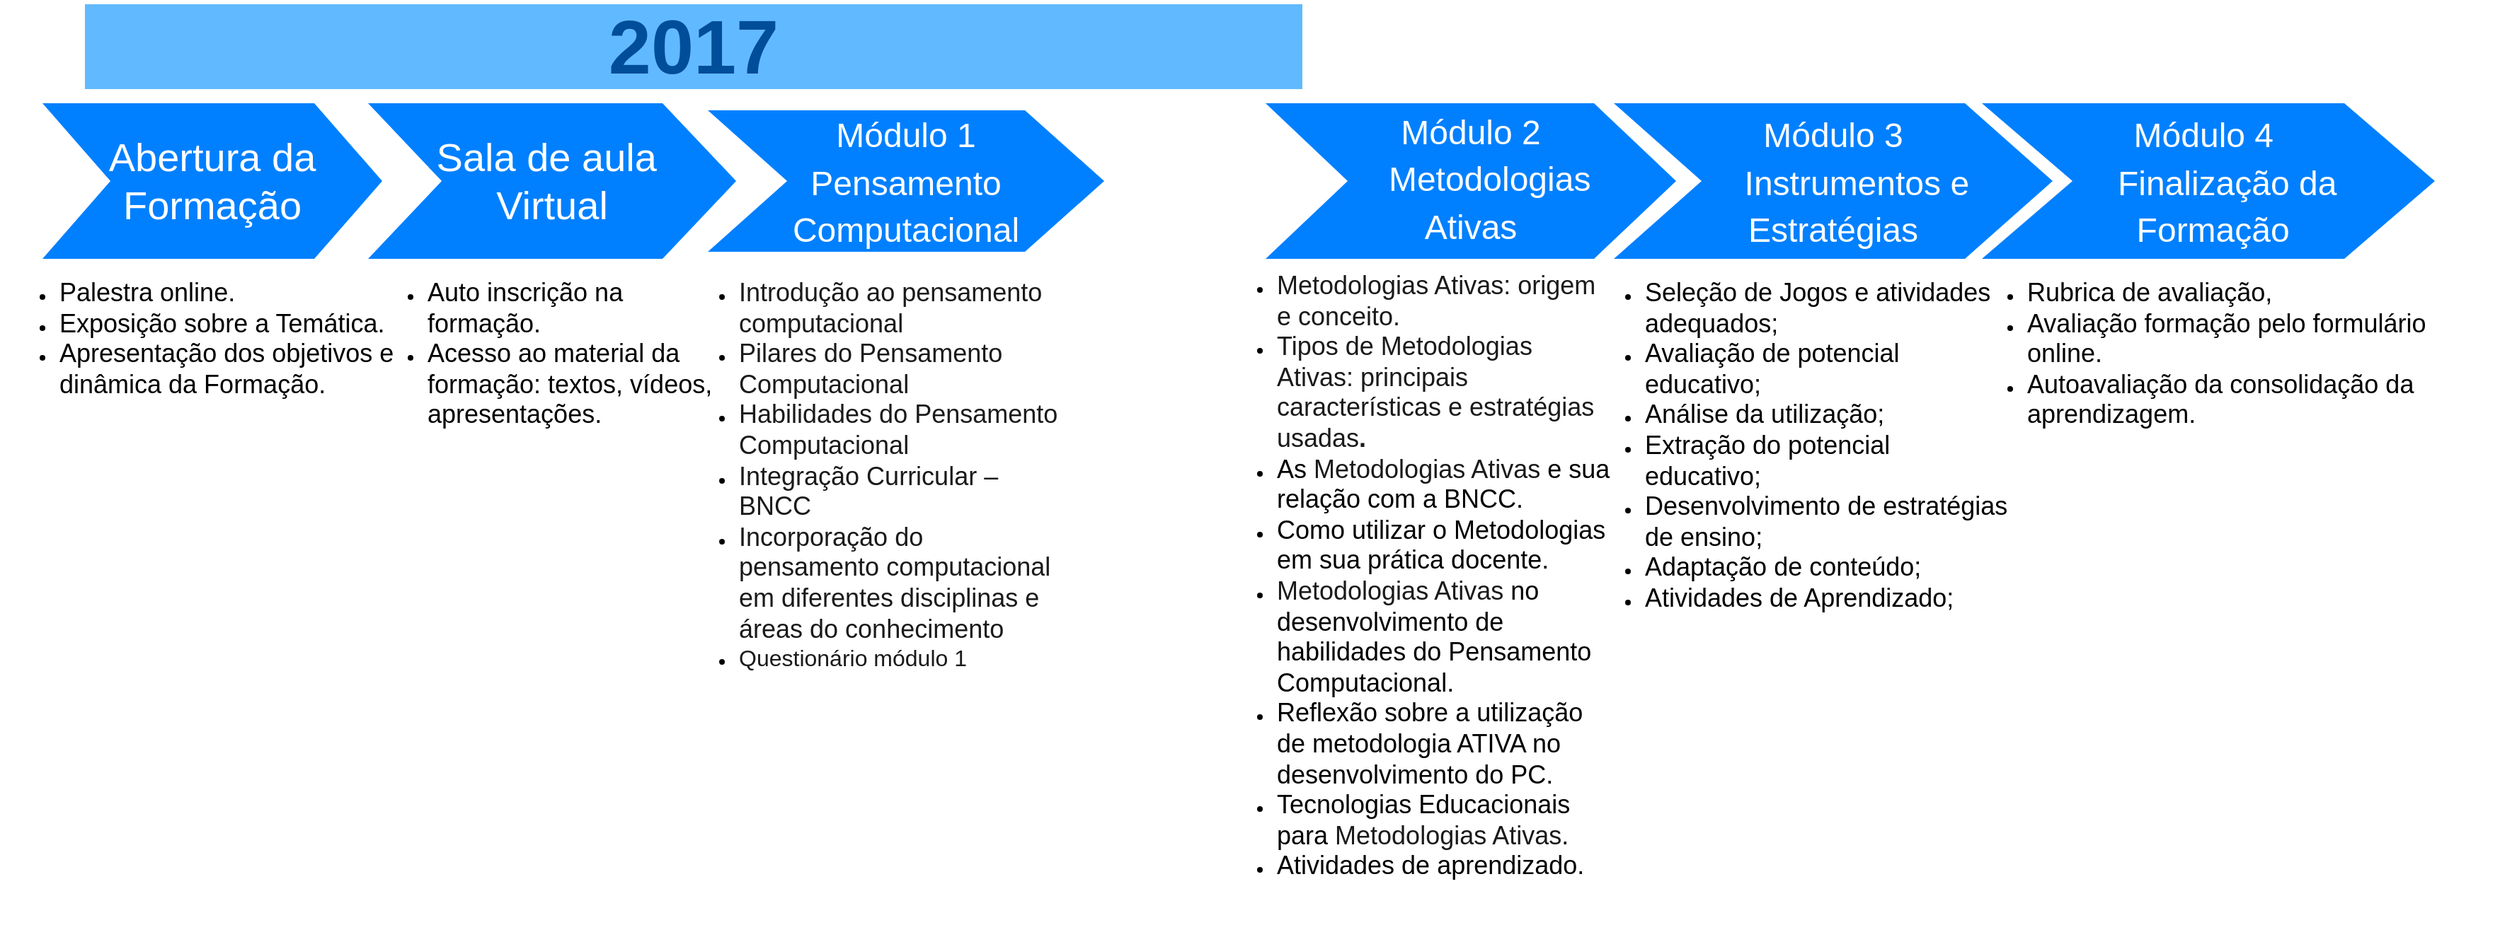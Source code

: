 <mxfile version="24.9.1">
  <diagram name="Page-1" id="d9b1e647-80fa-b4a2-5024-87a742678bcc">
    <mxGraphModel dx="1354" dy="558" grid="1" gridSize="10" guides="1" tooltips="1" connect="1" arrows="1" fold="1" page="1" pageScale="1" pageWidth="1100" pageHeight="850" background="none" math="0" shadow="0">
      <root>
        <mxCell id="0" />
        <mxCell id="1" parent="0" />
        <mxCell id="57fe6abec08f04cb-1" value="&lt;font style=&quot;vertical-align: inherit;&quot;&gt;&lt;font style=&quot;vertical-align: inherit;&quot;&gt;&lt;font style=&quot;vertical-align: inherit;&quot;&gt;&lt;font style=&quot;vertical-align: inherit;&quot;&gt;Abertura da Formação&lt;/font&gt;&lt;/font&gt;&lt;/font&gt;&lt;/font&gt;" style="shape=step;whiteSpace=wrap;html=1;fontSize=28;fillColor=#0080FF;fontColor=#FFFFFF;strokeColor=none;" parent="1" vertex="1">
          <mxGeometry x="90" y="180" width="240" height="110" as="geometry" />
        </mxCell>
        <mxCell id="57fe6abec08f04cb-7" value="2017" style="text;html=1;strokeColor=none;fillColor=#61BAFF;align=center;verticalAlign=middle;whiteSpace=wrap;fontSize=54;fontStyle=1;fontColor=#004D99;" parent="1" vertex="1">
          <mxGeometry x="120" y="110" width="860" height="60" as="geometry" />
        </mxCell>
        <mxCell id="57fe6abec08f04cb-8" value="&lt;ul&gt;&lt;li&gt;&lt;font style=&quot;vertical-align: inherit;&quot;&gt;&lt;font style=&quot;vertical-align: inherit;&quot;&gt;&lt;font style=&quot;vertical-align: inherit;&quot;&gt;&lt;font style=&quot;vertical-align: inherit; font-size: 18px;&quot;&gt;Palestra online.&lt;/font&gt;&lt;/font&gt;&lt;/font&gt;&lt;/font&gt;&lt;/li&gt;&lt;li&gt;&lt;font style=&quot;vertical-align: inherit;&quot;&gt;&lt;font style=&quot;vertical-align: inherit;&quot;&gt;&lt;font style=&quot;vertical-align: inherit;&quot;&gt;&lt;font style=&quot;vertical-align: inherit;&quot;&gt;&lt;font style=&quot;vertical-align: inherit;&quot;&gt;&lt;font style=&quot;vertical-align: inherit; font-size: 18px;&quot;&gt;Exposição sobre a Temática.&lt;/font&gt;&lt;/font&gt;&lt;/font&gt;&lt;/font&gt;&lt;/font&gt;&lt;/font&gt;&lt;/li&gt;&lt;li&gt;&lt;font style=&quot;vertical-align: inherit;&quot;&gt;&lt;font style=&quot;vertical-align: inherit;&quot;&gt;&lt;font style=&quot;vertical-align: inherit;&quot;&gt;&lt;font style=&quot;vertical-align: inherit;&quot;&gt;&lt;font style=&quot;vertical-align: inherit;&quot;&gt;&lt;font style=&quot;vertical-align: inherit; font-size: 18px;&quot;&gt;Apresentação dos objetivos e dinâmica da Formação.&lt;/font&gt;&lt;/font&gt;&lt;/font&gt;&lt;/font&gt;&lt;/font&gt;&lt;/font&gt;&lt;/li&gt;&lt;/ul&gt;" style="text;spacingTop=-5;fillColor=#ffffff;whiteSpace=wrap;html=1;align=left;fontSize=12;fontFamily=Helvetica;fillColor=none;strokeColor=none;" parent="1" vertex="1">
          <mxGeometry x="60" y="290" width="290" height="470" as="geometry" />
        </mxCell>
        <mxCell id="RWgRdP0euqAwSmPDSG8U-2" value="&lt;font style=&quot;vertical-align: inherit;&quot;&gt;&lt;font style=&quot;vertical-align: inherit;&quot;&gt;&lt;font style=&quot;vertical-align: inherit;&quot;&gt;&lt;font style=&quot;vertical-align: inherit;&quot;&gt;Sala de aula&amp;nbsp;&lt;/font&gt;&lt;/font&gt;&lt;/font&gt;&lt;/font&gt;&lt;div&gt;&lt;font style=&quot;vertical-align: inherit;&quot;&gt;&lt;font style=&quot;vertical-align: inherit;&quot;&gt;&lt;font style=&quot;vertical-align: inherit;&quot;&gt;&lt;font style=&quot;vertical-align: inherit;&quot;&gt;Virtual&lt;/font&gt;&lt;/font&gt;&lt;/font&gt;&lt;/font&gt;&lt;/div&gt;" style="shape=step;whiteSpace=wrap;html=1;fontSize=28;fillColor=#0080FF;fontColor=#FFFFFF;strokeColor=none;" vertex="1" parent="1">
          <mxGeometry x="320" y="180" width="260" height="110" as="geometry" />
        </mxCell>
        <mxCell id="RWgRdP0euqAwSmPDSG8U-3" value="&lt;ul&gt;&lt;li&gt;&lt;span style=&quot;font-size: 18px;&quot;&gt;Auto inscrição na formação.&lt;/span&gt;&lt;/li&gt;&lt;li&gt;&lt;span style=&quot;font-size: 18px;&quot;&gt;Acesso ao material da formação: textos, vídeos, apresentações.&lt;/span&gt;&lt;/li&gt;&lt;/ul&gt;" style="text;spacingTop=-5;fillColor=#ffffff;whiteSpace=wrap;html=1;align=left;fontSize=12;fontFamily=Helvetica;fillColor=none;strokeColor=none;" vertex="1" parent="1">
          <mxGeometry x="320" y="290" width="265" height="470" as="geometry" />
        </mxCell>
        <mxCell id="RWgRdP0euqAwSmPDSG8U-4" value="&lt;font style=&quot;vertical-align: inherit;&quot;&gt;&lt;font style=&quot;vertical-align: inherit;&quot;&gt;&lt;font style=&quot;vertical-align: inherit;&quot;&gt;&lt;font style=&quot;vertical-align: inherit; font-size: 24px;&quot;&gt;Módulo 1&lt;/font&gt;&lt;/font&gt;&lt;/font&gt;&lt;/font&gt;&lt;div&gt;&lt;font style=&quot;vertical-align: inherit;&quot;&gt;&lt;font style=&quot;vertical-align: inherit;&quot;&gt;&lt;font style=&quot;vertical-align: inherit;&quot;&gt;&lt;font style=&quot;vertical-align: inherit; font-size: 24px;&quot;&gt;Pensamento Computacional&lt;/font&gt;&lt;/font&gt;&lt;/font&gt;&lt;/font&gt;&lt;/div&gt;" style="shape=step;whiteSpace=wrap;html=1;fontSize=28;fillColor=#0080FF;fontColor=#FFFFFF;strokeColor=none;" vertex="1" parent="1">
          <mxGeometry x="560" y="185" width="280" height="100" as="geometry" />
        </mxCell>
        <mxCell id="RWgRdP0euqAwSmPDSG8U-5" value="&lt;ul&gt;&lt;li style=&quot;box-sizing: border-box;&quot;&gt;&lt;font color=&quot;#1a1a1a&quot; style=&quot;font-size: 18px;&quot;&gt;Introdução ao pensamento computacional&lt;/font&gt;&lt;/li&gt;&lt;li style=&quot;box-sizing: border-box;&quot;&gt;&lt;font color=&quot;#1a1a1a&quot; style=&quot;font-size: 18px;&quot;&gt;Pilares do Pensamento Computacional&lt;/font&gt;&lt;/li&gt;&lt;li style=&quot;box-sizing: border-box;&quot;&gt;&lt;font color=&quot;#1a1a1a&quot; style=&quot;font-size: 18px;&quot;&gt;Habilidades do Pensamento Computacional&lt;/font&gt;&lt;/li&gt;&lt;li style=&quot;box-sizing: border-box;&quot;&gt;&lt;font color=&quot;#1a1a1a&quot; style=&quot;font-size: 18px;&quot;&gt;Integração Curricular – BNCC&lt;/font&gt;&lt;/li&gt;&lt;li style=&quot;box-sizing: border-box;&quot;&gt;&lt;font color=&quot;#1a1a1a&quot; style=&quot;font-size: 18px;&quot;&gt;Incorporação do pensamento computacional em diferentes disciplinas e áreas do conhecimento&lt;/font&gt;&lt;/li&gt;&lt;li style=&quot;box-sizing: border-box;&quot;&gt;&lt;font color=&quot;#1a1a1a&quot; size=&quot;3&quot;&gt;Questionário módulo 1&lt;/font&gt;&lt;/li&gt;&lt;/ul&gt;" style="text;spacingTop=-5;fillColor=#ffffff;whiteSpace=wrap;html=1;align=left;fontSize=12;fontFamily=Helvetica;fillColor=none;strokeColor=none;" vertex="1" parent="1">
          <mxGeometry x="540" y="290" width="270" height="470" as="geometry" />
        </mxCell>
        <mxCell id="RWgRdP0euqAwSmPDSG8U-6" value="&lt;font style=&quot;vertical-align: inherit;&quot;&gt;&lt;font style=&quot;vertical-align: inherit;&quot;&gt;&lt;font style=&quot;vertical-align: inherit;&quot;&gt;&lt;font style=&quot;vertical-align: inherit; font-size: 24px;&quot;&gt;Módulo 4&amp;nbsp;&lt;/font&gt;&lt;/font&gt;&lt;/font&gt;&lt;/font&gt;&lt;div&gt;&lt;font style=&quot;vertical-align: inherit;&quot;&gt;&lt;font style=&quot;vertical-align: inherit;&quot;&gt;&lt;font style=&quot;vertical-align: inherit;&quot;&gt;&lt;font style=&quot;vertical-align: inherit; font-size: 24px;&quot;&gt;&amp;nbsp; &amp;nbsp; Finalização da&lt;/font&gt;&lt;/font&gt;&lt;/font&gt;&lt;/font&gt;&lt;/div&gt;&lt;div&gt;&lt;font style=&quot;vertical-align: inherit;&quot;&gt;&lt;font style=&quot;vertical-align: inherit;&quot;&gt;&lt;font style=&quot;vertical-align: inherit;&quot;&gt;&lt;font style=&quot;vertical-align: inherit; font-size: 24px;&quot;&gt;&amp;nbsp;Formação&lt;/font&gt;&lt;/font&gt;&lt;/font&gt;&lt;/font&gt;&lt;/div&gt;" style="shape=step;whiteSpace=wrap;html=1;fontSize=28;fillColor=#0080FF;fontColor=#FFFFFF;strokeColor=none;" vertex="1" parent="1">
          <mxGeometry x="1460" y="180" width="320" height="110" as="geometry" />
        </mxCell>
        <mxCell id="RWgRdP0euqAwSmPDSG8U-7" value="&lt;ul&gt;&lt;li&gt;&lt;font style=&quot;font-size: 18px;&quot;&gt;Rubrica de avaliação,&amp;nbsp;&lt;/font&gt;&lt;/li&gt;&lt;li&gt;&lt;font style=&quot;font-size: 18px;&quot;&gt;Avaliação formação pelo formulário online.&lt;/font&gt;&lt;/li&gt;&lt;li&gt;&lt;font style=&quot;font-size: 18px;&quot;&gt;Autoavaliação da consolidação da aprendizagem.&lt;/font&gt;&lt;/li&gt;&lt;/ul&gt;" style="text;spacingTop=-5;fillColor=#ffffff;whiteSpace=wrap;html=1;align=left;fontSize=12;fontFamily=Helvetica;fillColor=none;strokeColor=none;" vertex="1" parent="1">
          <mxGeometry x="1450" y="290" width="375" height="470" as="geometry" />
        </mxCell>
        <mxCell id="RWgRdP0euqAwSmPDSG8U-8" value="&lt;div&gt;&lt;font style=&quot;font-size: 24px;&quot;&gt;&lt;br&gt;&lt;/font&gt;&lt;/div&gt;&lt;font style=&quot;font-size: 24px;&quot;&gt;&lt;div&gt;&lt;font style=&quot;font-size: 24px;&quot;&gt;&lt;br&gt;&lt;/font&gt;&lt;/div&gt;Módulo 2&lt;/font&gt;&lt;div&gt;&lt;span style=&quot;font-size: 24px;&quot;&gt;&amp;nbsp; &amp;nbsp; Metodologias&lt;/span&gt;&lt;/div&gt;&lt;div&gt;&lt;span style=&quot;font-size: 24px;&quot;&gt;Ativas&lt;br&gt;&lt;/span&gt;&lt;div&gt;&lt;br&gt;&lt;/div&gt;&lt;div&gt;&lt;span style=&quot;font-size: 24px;&quot;&gt;&lt;br&gt;&lt;/span&gt;&lt;/div&gt;&lt;/div&gt;" style="shape=step;whiteSpace=wrap;html=1;fontSize=28;fillColor=#0080FF;fontColor=#FFFFFF;strokeColor=none;" vertex="1" parent="1">
          <mxGeometry x="954" y="180" width="290" height="110" as="geometry" />
        </mxCell>
        <mxCell id="RWgRdP0euqAwSmPDSG8U-9" value="&lt;div&gt;&lt;font style=&quot;vertical-align: inherit;&quot;&gt;&lt;font style=&quot;vertical-align: inherit;&quot;&gt;&lt;font style=&quot;vertical-align: inherit;&quot;&gt;&lt;font style=&quot;vertical-align: inherit; font-size: 24px;&quot;&gt;Módulo 3&lt;/font&gt;&lt;/font&gt;&lt;/font&gt;&lt;/font&gt;&lt;/div&gt;&lt;div&gt;&lt;font style=&quot;font-size: 24px;&quot;&gt;&amp;nbsp; &amp;nbsp; &amp;nbsp;Instrumentos e Estratégias&lt;/font&gt;&lt;/div&gt;" style="shape=step;whiteSpace=wrap;html=1;fontSize=28;fillColor=#0080FF;fontColor=#FFFFFF;strokeColor=none;" vertex="1" parent="1">
          <mxGeometry x="1200" y="180" width="310" height="110" as="geometry" />
        </mxCell>
        <mxCell id="RWgRdP0euqAwSmPDSG8U-11" value="&lt;ul&gt;&lt;li style=&quot;box-sizing: border-box;&quot; aria-level=&quot;1&quot; dir=&quot;ltr&quot;&gt;&lt;p style=&quot;box-sizing: border-box; margin-top: 0px; margin-bottom: 0px;&quot; role=&quot;presentation&quot; dir=&quot;ltr&quot;&gt;&lt;span style=&quot;box-sizing: border-box;&quot; id=&quot;docs-internal-guid-09c2cb4e-7fff-3fa4-86e5-8bea68e13f08&quot;&gt;&lt;font color=&quot;#1a1a1a&quot; style=&quot;font-size: 18px;&quot;&gt;Metodologias Ativas: origem e conceito.&lt;/font&gt;&lt;/span&gt;&lt;/p&gt;&lt;/li&gt;&lt;li style=&quot;box-sizing: border-box;&quot; aria-level=&quot;1&quot; dir=&quot;ltr&quot;&gt;&lt;p style=&quot;box-sizing: border-box; margin-top: 0px; margin-bottom: 0px;&quot; role=&quot;presentation&quot; dir=&quot;ltr&quot;&gt;&lt;span style=&quot;box-sizing: border-box;&quot; id=&quot;docs-internal-guid-09c2cb4e-7fff-3fa4-86e5-8bea68e13f08&quot;&gt;&lt;font style=&quot;font-size: 18px;&quot; color=&quot;#1a1a1a&quot;&gt;Tipos de&amp;nbsp;Metodologias Ativas: principais características e estratégias usadas&lt;span style=&quot;font-weight: bolder;&quot;&gt;.&lt;/span&gt;&lt;/font&gt;&lt;/span&gt;&lt;/p&gt;&lt;/li&gt;&lt;li style=&quot;box-sizing: border-box;&quot; aria-level=&quot;1&quot; dir=&quot;ltr&quot;&gt;&lt;p style=&quot;box-sizing: border-box; margin-top: 0px; margin-bottom: 0px;&quot; role=&quot;presentation&quot; dir=&quot;ltr&quot;&gt;&lt;span style=&quot;box-sizing: border-box;&quot; id=&quot;docs-internal-guid-09c2cb4e-7fff-3fa4-86e5-8bea68e13f08&quot;&gt;&lt;font style=&quot;font-size: 18px;&quot;&gt;As&amp;nbsp;&lt;span style=&quot;color: rgb(26, 26, 26);&quot;&gt;Metodologias Ativas&lt;/span&gt;&amp;nbsp;e sua relação com a BNCC.&lt;/font&gt;&lt;/span&gt;&lt;/p&gt;&lt;/li&gt;&lt;li style=&quot;box-sizing: border-box;&quot; aria-level=&quot;1&quot; dir=&quot;ltr&quot;&gt;&lt;p style=&quot;box-sizing: border-box; margin-top: 0px; margin-bottom: 0px;&quot; role=&quot;presentation&quot; dir=&quot;ltr&quot;&gt;&lt;span style=&quot;box-sizing: border-box;&quot; id=&quot;docs-internal-guid-09c2cb4e-7fff-3fa4-86e5-8bea68e13f08&quot;&gt;&lt;font style=&quot;font-size: 18px;&quot;&gt;Como utilizar o Metodologias em sua prática docente.&lt;/font&gt;&lt;/span&gt;&lt;/p&gt;&lt;/li&gt;&lt;li style=&quot;box-sizing: border-box;&quot; aria-level=&quot;1&quot; dir=&quot;ltr&quot;&gt;&lt;p style=&quot;box-sizing: border-box; margin-top: 0px; margin-bottom: 0px;&quot; role=&quot;presentation&quot; dir=&quot;ltr&quot;&gt;&lt;span style=&quot;box-sizing: border-box;&quot; id=&quot;docs-internal-guid-09c2cb4e-7fff-3fa4-86e5-8bea68e13f08&quot;&gt;&lt;font style=&quot;font-size: 18px;&quot;&gt;&lt;span style=&quot;color: rgb(26, 26, 26); background-color: initial;&quot;&gt;Metodologias Ativas&lt;/span&gt;&amp;nbsp;no desenvolvimento de habilidades do Pensamento Computacional.&lt;/font&gt;&lt;/span&gt;&lt;/p&gt;&lt;/li&gt;&lt;li style=&quot;box-sizing: border-box;&quot; aria-level=&quot;1&quot; dir=&quot;ltr&quot;&gt;&lt;p style=&quot;box-sizing: border-box; margin-top: 0px; margin-bottom: 0px;&quot; role=&quot;presentation&quot; dir=&quot;ltr&quot;&gt;&lt;span style=&quot;box-sizing: border-box;&quot; id=&quot;docs-internal-guid-09c2cb4e-7fff-3fa4-86e5-8bea68e13f08&quot;&gt;&lt;font style=&quot;font-size: 18px;&quot;&gt;Reflexão sobre a utilização de metodologia ATIVA no desenvolvimento do PC.&lt;/font&gt;&lt;/span&gt;&lt;/p&gt;&lt;/li&gt;&lt;li style=&quot;box-sizing: border-box;&quot; aria-level=&quot;1&quot; dir=&quot;ltr&quot;&gt;&lt;p style=&quot;box-sizing: border-box; margin-top: 0px; margin-bottom: 0px;&quot; role=&quot;presentation&quot; dir=&quot;ltr&quot;&gt;&lt;span style=&quot;box-sizing: border-box;&quot; id=&quot;docs-internal-guid-09c2cb4e-7fff-3fa4-86e5-8bea68e13f08&quot;&gt;&lt;font style=&quot;font-size: 18px;&quot;&gt;Tecnologias Educacionais para&amp;nbsp;&lt;span style=&quot;color: rgb(26, 26, 26);&quot;&gt;Metodologias Ativas&lt;/span&gt;.&lt;/font&gt;&lt;/span&gt;&lt;/p&gt;&lt;/li&gt;&lt;li style=&quot;box-sizing: border-box;&quot; aria-level=&quot;1&quot; dir=&quot;ltr&quot;&gt;&lt;p style=&quot;box-sizing: border-box; margin-top: 0px; margin-bottom: 0px;&quot; role=&quot;presentation&quot; dir=&quot;ltr&quot;&gt;&lt;font style=&quot;font-size: 18px;&quot;&gt;&lt;span style=&quot;box-sizing: border-box;&quot; id=&quot;docs-internal-guid-09c2cb4e-7fff-3fa4-86e5-8bea68e13f08&quot;&gt;Atividades de aprendizado.&lt;/span&gt;&lt;span style=&quot;box-sizing: border-box; font-weight: bolder;&quot; id=&quot;docs-internal-guid-09c2cb4e-7fff-3fa4-86e5-8bea68e13f08&quot;&gt;&amp;nbsp;&lt;/span&gt;&lt;/font&gt;&lt;/p&gt;&lt;/li&gt;&lt;/ul&gt;" style="text;spacingTop=-5;fillColor=#ffffff;whiteSpace=wrap;html=1;align=left;fontSize=12;fontFamily=Helvetica;fillColor=none;strokeColor=none;" vertex="1" parent="1">
          <mxGeometry x="920" y="285" width="280" height="470" as="geometry" />
        </mxCell>
        <mxCell id="RWgRdP0euqAwSmPDSG8U-12" value="&lt;ul&gt;&lt;li style=&quot;box-sizing: border-box;&quot;&gt;&lt;font style=&quot;font-size: 18px;&quot;&gt;Seleção de Jogos e atividades adequados;&lt;/font&gt;&lt;/li&gt;&lt;li style=&quot;box-sizing: border-box;&quot;&gt;&lt;font style=&quot;font-size: 18px;&quot;&gt;Avaliação de potencial educativo;&lt;/font&gt;&lt;/li&gt;&lt;li style=&quot;box-sizing: border-box;&quot;&gt;&lt;font style=&quot;font-size: 18px;&quot;&gt;Análise da utilização;&lt;/font&gt;&lt;/li&gt;&lt;li style=&quot;box-sizing: border-box;&quot;&gt;&lt;span style=&quot;box-sizing: border-box;&quot;&gt;&lt;font style=&quot;font-size: 18px;&quot;&gt;Extração do potencial educativo;&lt;/font&gt;&lt;/span&gt;&lt;/li&gt;&lt;li style=&quot;box-sizing: border-box;&quot;&gt;&lt;font style=&quot;font-size: 18px;&quot;&gt;Desenvolvimento de estratégias de ensino;&lt;/font&gt;&lt;/li&gt;&lt;li style=&quot;box-sizing: border-box;&quot;&gt;&lt;font style=&quot;font-size: 18px;&quot;&gt;Adaptação de conteúdo;&lt;/font&gt;&lt;/li&gt;&lt;li style=&quot;box-sizing: border-box;&quot;&gt;&lt;font style=&quot;font-size: 18px;&quot;&gt;Atividades de Aprendizado;&lt;/font&gt;&lt;/li&gt;&lt;/ul&gt;" style="text;spacingTop=-5;fillColor=#ffffff;whiteSpace=wrap;html=1;align=left;fontSize=12;fontFamily=Helvetica;fillColor=none;strokeColor=none;" vertex="1" parent="1">
          <mxGeometry x="1180" y="290" width="300" height="470" as="geometry" />
        </mxCell>
      </root>
    </mxGraphModel>
  </diagram>
</mxfile>
